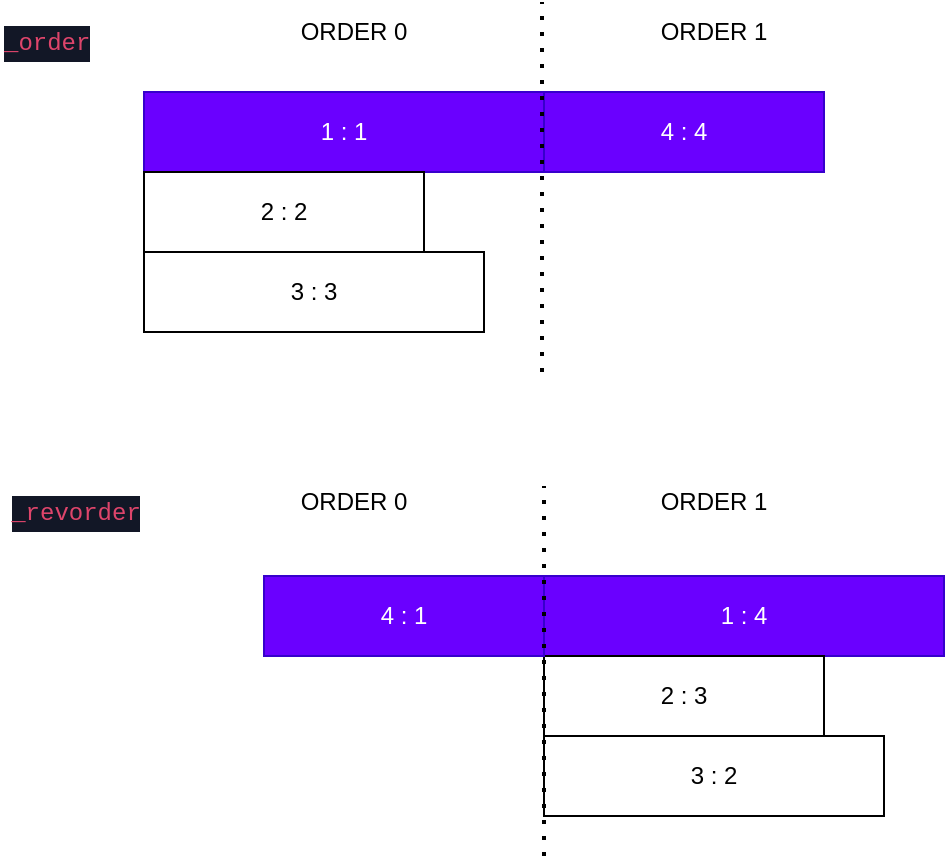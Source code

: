 <mxfile version="13.7.3" type="device"><diagram id="5dA13mTDBDgww2VEtGYy" name="Page-1"><mxGraphModel dx="1186" dy="875" grid="0" gridSize="10" guides="1" tooltips="1" connect="1" arrows="1" fold="1" page="1" pageScale="1" pageWidth="827" pageHeight="1169" math="0" shadow="0"><root><mxCell id="0"/><mxCell id="1" parent="0"/><mxCell id="auyQhCm5hELw6hPjH5va-1" value="1 : 1" style="rounded=0;whiteSpace=wrap;html=1;fillColor=#6a00ff;strokeColor=#3700CC;fontColor=#ffffff;" vertex="1" parent="1"><mxGeometry x="80" y="320" width="200" height="40" as="geometry"/></mxCell><mxCell id="auyQhCm5hELw6hPjH5va-2" value="2 : 2" style="rounded=0;whiteSpace=wrap;html=1;" vertex="1" parent="1"><mxGeometry x="80" y="360" width="140" height="40" as="geometry"/></mxCell><mxCell id="auyQhCm5hELw6hPjH5va-3" value="3 : 3" style="rounded=0;whiteSpace=wrap;html=1;" vertex="1" parent="1"><mxGeometry x="80" y="400" width="170" height="40" as="geometry"/></mxCell><mxCell id="auyQhCm5hELw6hPjH5va-4" value="4 : 4" style="rounded=0;whiteSpace=wrap;html=1;fillColor=#6a00ff;strokeColor=#3700CC;fontColor=#ffffff;" vertex="1" parent="1"><mxGeometry x="280" y="320" width="140" height="40" as="geometry"/></mxCell><mxCell id="auyQhCm5hELw6hPjH5va-5" value="" style="endArrow=none;dashed=1;html=1;dashPattern=1 3;strokeWidth=2;" edge="1" parent="1"><mxGeometry width="50" height="50" relative="1" as="geometry"><mxPoint x="279" y="460" as="sourcePoint"/><mxPoint x="279" y="275" as="targetPoint"/></mxGeometry></mxCell><mxCell id="auyQhCm5hELw6hPjH5va-6" value="ORDER 0" style="text;html=1;strokeColor=none;fillColor=none;align=center;verticalAlign=middle;whiteSpace=wrap;rounded=0;" vertex="1" parent="1"><mxGeometry x="150" y="280" width="70" height="20" as="geometry"/></mxCell><mxCell id="auyQhCm5hELw6hPjH5va-7" value="ORDER 1" style="text;html=1;strokeColor=none;fillColor=none;align=center;verticalAlign=middle;whiteSpace=wrap;rounded=0;" vertex="1" parent="1"><mxGeometry x="330" y="280" width="70" height="20" as="geometry"/></mxCell><mxCell id="auyQhCm5hELw6hPjH5va-8" value="1 : 4" style="rounded=0;whiteSpace=wrap;html=1;fillColor=#6a00ff;strokeColor=#3700CC;fontColor=#ffffff;" vertex="1" parent="1"><mxGeometry x="280" y="562" width="200" height="40" as="geometry"/></mxCell><mxCell id="auyQhCm5hELw6hPjH5va-9" value="2 : 3" style="rounded=0;whiteSpace=wrap;html=1;" vertex="1" parent="1"><mxGeometry x="280" y="602" width="140" height="40" as="geometry"/></mxCell><mxCell id="auyQhCm5hELw6hPjH5va-10" value="3 : 2" style="rounded=0;whiteSpace=wrap;html=1;" vertex="1" parent="1"><mxGeometry x="280" y="642" width="170" height="40" as="geometry"/></mxCell><mxCell id="auyQhCm5hELw6hPjH5va-11" value="4 : 1" style="rounded=0;whiteSpace=wrap;html=1;fillColor=#6a00ff;strokeColor=#3700CC;fontColor=#ffffff;" vertex="1" parent="1"><mxGeometry x="140" y="562" width="140" height="40" as="geometry"/></mxCell><mxCell id="auyQhCm5hELw6hPjH5va-12" value="" style="endArrow=none;dashed=1;html=1;dashPattern=1 3;strokeWidth=2;" edge="1" parent="1"><mxGeometry width="50" height="50" relative="1" as="geometry"><mxPoint x="280" y="702" as="sourcePoint"/><mxPoint x="280" y="517" as="targetPoint"/></mxGeometry></mxCell><mxCell id="auyQhCm5hELw6hPjH5va-13" value="ORDER 0" style="text;html=1;strokeColor=none;fillColor=none;align=center;verticalAlign=middle;whiteSpace=wrap;rounded=0;" vertex="1" parent="1"><mxGeometry x="150" y="515" width="70" height="20" as="geometry"/></mxCell><mxCell id="auyQhCm5hELw6hPjH5va-14" value="ORDER 1" style="text;html=1;strokeColor=none;fillColor=none;align=center;verticalAlign=middle;whiteSpace=wrap;rounded=0;" vertex="1" parent="1"><mxGeometry x="330" y="515" width="70" height="20" as="geometry"/></mxCell><mxCell id="auyQhCm5hELw6hPjH5va-15" value="&lt;div style=&quot;color: rgb(191 , 203 , 212) ; background-color: rgb(18 , 23 , 38) ; font-family: &amp;#34;menlo&amp;#34; , &amp;#34;monaco&amp;#34; , &amp;#34;courier new&amp;#34; , monospace ; line-height: 18px&quot;&gt;&lt;span style=&quot;color: #de456b&quot;&gt;_revorder&lt;/span&gt;&lt;/div&gt;" style="text;html=1;strokeColor=none;fillColor=none;align=center;verticalAlign=middle;whiteSpace=wrap;rounded=0;" vertex="1" parent="1"><mxGeometry x="26" y="520" width="40" height="20" as="geometry"/></mxCell><mxCell id="auyQhCm5hELw6hPjH5va-16" value="&lt;meta charset=&quot;utf-8&quot;&gt;&lt;div style=&quot;color: rgb(191, 203, 212); background-color: rgb(18, 23, 38); font-family: menlo, monaco, &amp;quot;courier new&amp;quot;, monospace; font-weight: normal; font-size: 12px; line-height: 18px;&quot;&gt;&lt;div&gt;&lt;span style=&quot;color: #de456b&quot;&gt;_order&lt;/span&gt;&lt;/div&gt;&lt;/div&gt;" style="text;whiteSpace=wrap;html=1;" vertex="1" parent="1"><mxGeometry x="8" y="280" width="63" height="32" as="geometry"/></mxCell></root></mxGraphModel></diagram></mxfile>